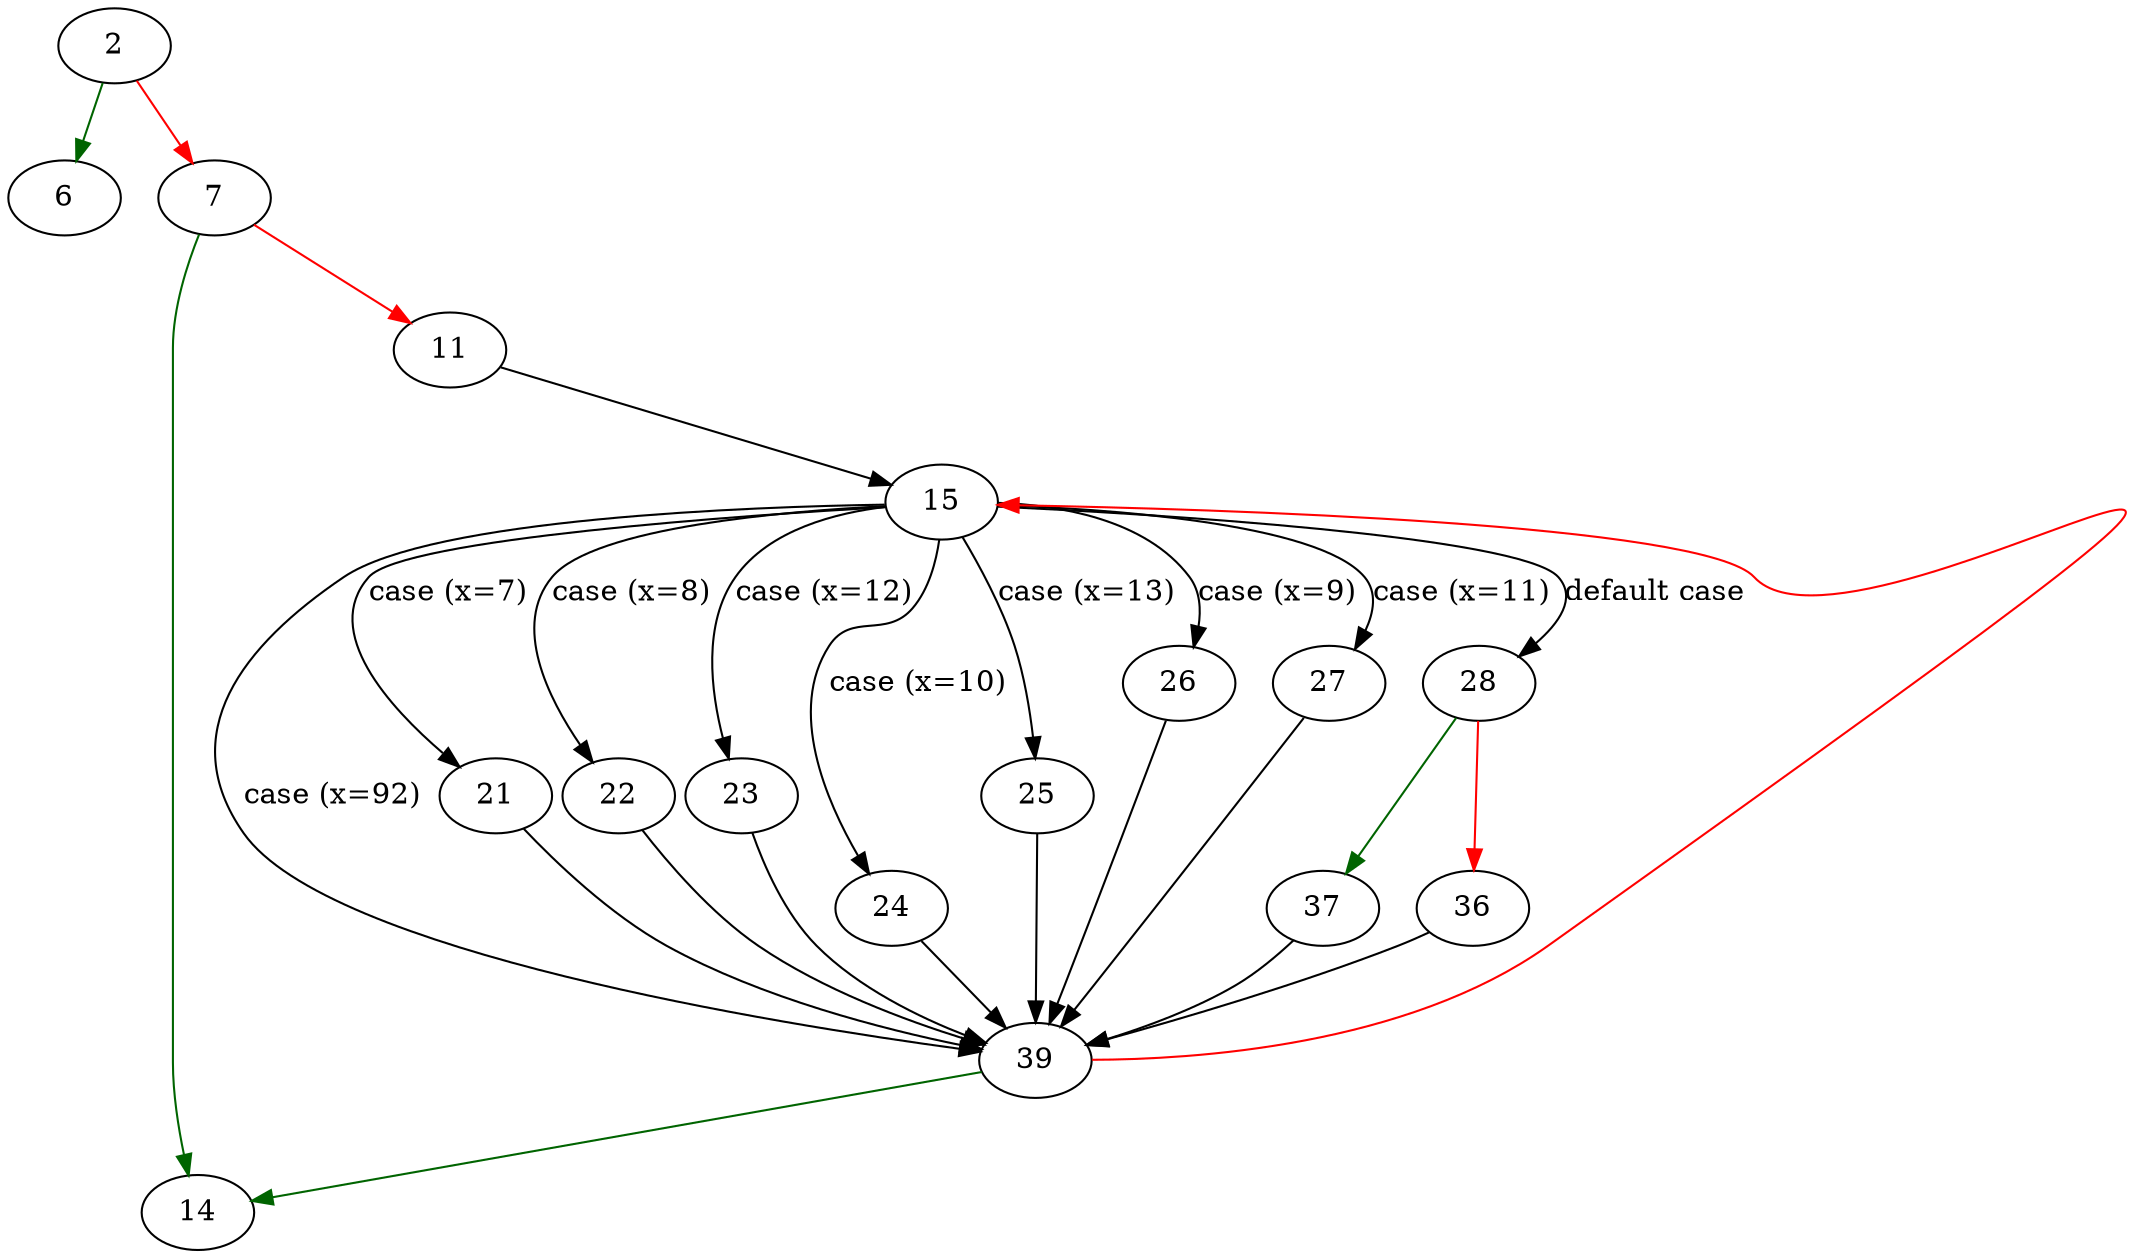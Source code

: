 strict digraph "make_printable_str" {
	// Node definitions.
	2 [entry=true];
	6;
	7;
	14;
	11;
	15;
	39;
	21;
	22;
	23;
	24;
	25;
	26;
	27;
	28;
	37;
	36;

	// Edge definitions.
	2 -> 6 [
		color=darkgreen
		cond=true
	];
	2 -> 7 [
		color=red
		cond=false
	];
	7 -> 14 [
		color=darkgreen
		cond=true
	];
	7 -> 11 [
		color=red
		cond=false
	];
	11 -> 15;
	15 -> 39 [
		cond="case (x=92)"
		label="case (x=92)"
	];
	15 -> 21 [
		cond="case (x=7)"
		label="case (x=7)"
	];
	15 -> 22 [
		cond="case (x=8)"
		label="case (x=8)"
	];
	15 -> 23 [
		cond="case (x=12)"
		label="case (x=12)"
	];
	15 -> 24 [
		cond="case (x=10)"
		label="case (x=10)"
	];
	15 -> 25 [
		cond="case (x=13)"
		label="case (x=13)"
	];
	15 -> 26 [
		cond="case (x=9)"
		label="case (x=9)"
	];
	15 -> 27 [
		cond="case (x=11)"
		label="case (x=11)"
	];
	15 -> 28 [
		cond="default case"
		label="default case"
	];
	39 -> 14 [
		color=darkgreen
		cond=true
	];
	39 -> 15 [
		color=red
		cond=false
	];
	21 -> 39;
	22 -> 39;
	23 -> 39;
	24 -> 39;
	25 -> 39;
	26 -> 39;
	27 -> 39;
	28 -> 37 [
		color=darkgreen
		cond=true
	];
	28 -> 36 [
		color=red
		cond=false
	];
	37 -> 39;
	36 -> 39;
}